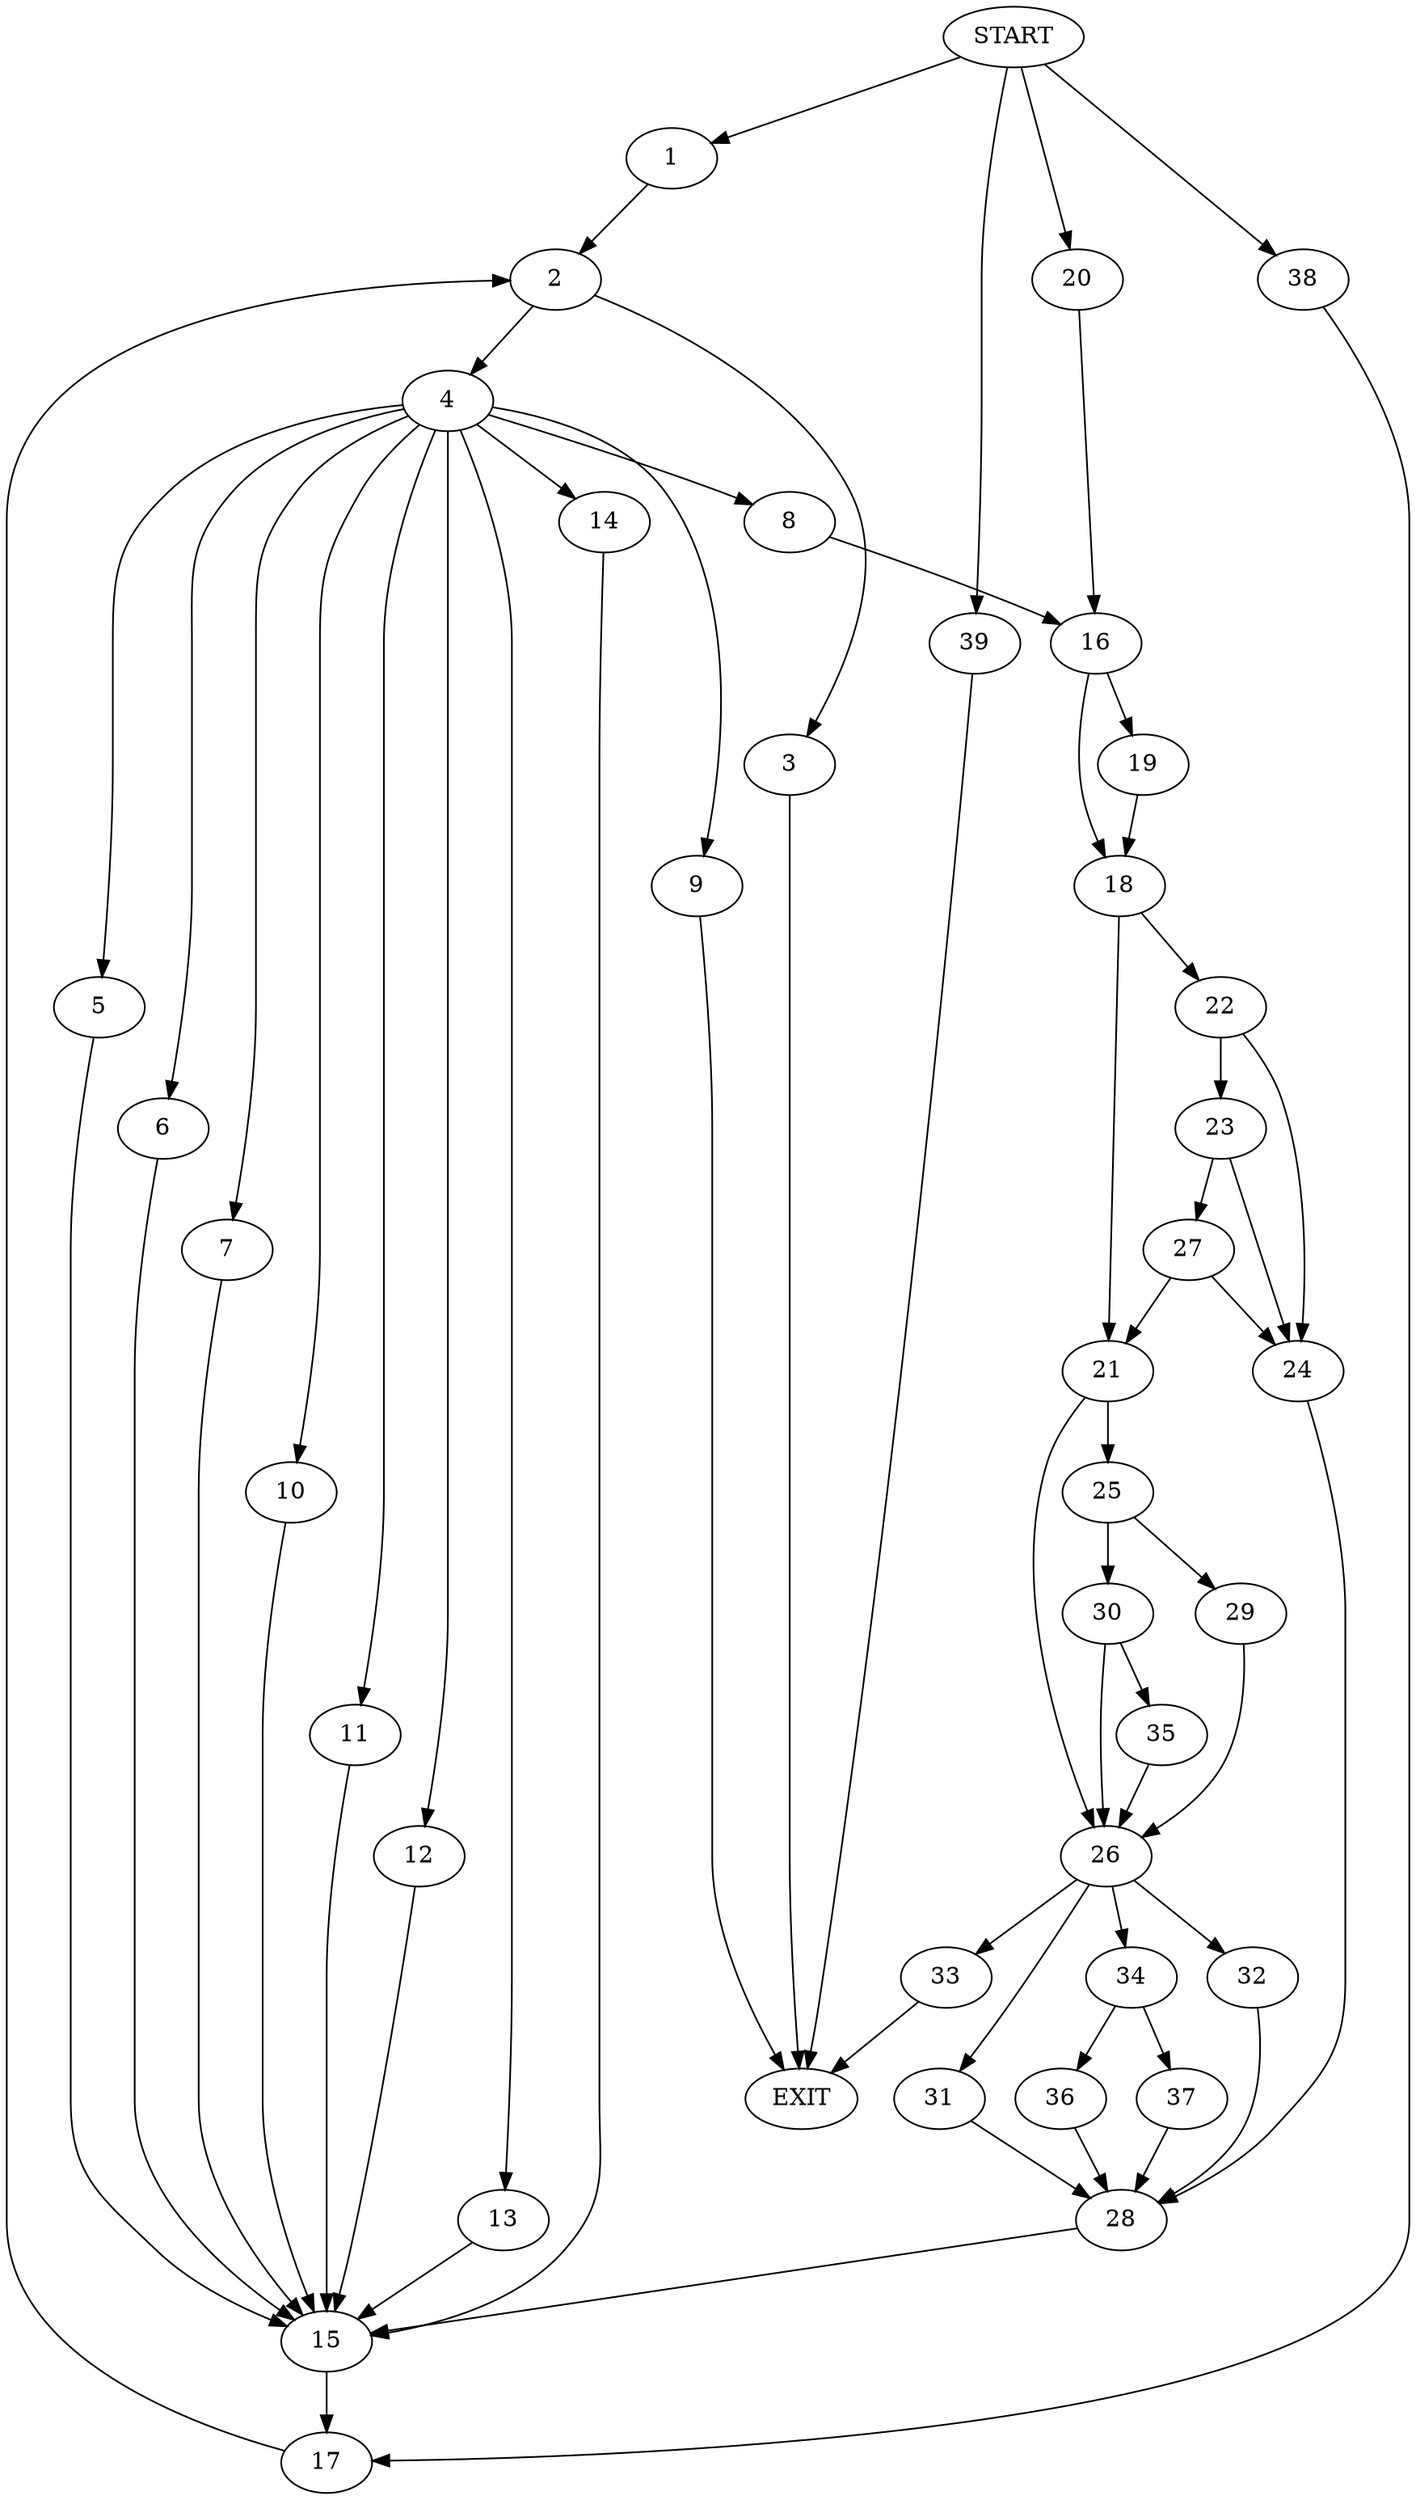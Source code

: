 digraph {
0 [label="START"]
40 [label="EXIT"]
0 -> 1
1 -> 2
2 -> 3
2 -> 4
4 -> 5
4 -> 6
4 -> 7
4 -> 8
4 -> 9
4 -> 10
4 -> 11
4 -> 12
4 -> 13
4 -> 14
3 -> 40
14 -> 15
13 -> 15
5 -> 15
9 -> 40
11 -> 15
6 -> 15
10 -> 15
7 -> 15
12 -> 15
8 -> 16
15 -> 17
16 -> 18
16 -> 19
0 -> 20
20 -> 16
19 -> 18
18 -> 21
18 -> 22
22 -> 23
22 -> 24
21 -> 25
21 -> 26
23 -> 27
23 -> 24
24 -> 28
27 -> 21
27 -> 24
28 -> 15
25 -> 29
25 -> 30
26 -> 31
26 -> 32
26 -> 33
26 -> 34
29 -> 26
30 -> 35
30 -> 26
35 -> 26
33 -> 40
32 -> 28
31 -> 28
34 -> 36
34 -> 37
36 -> 28
37 -> 28
0 -> 38
38 -> 17
17 -> 2
0 -> 39
39 -> 40
}
